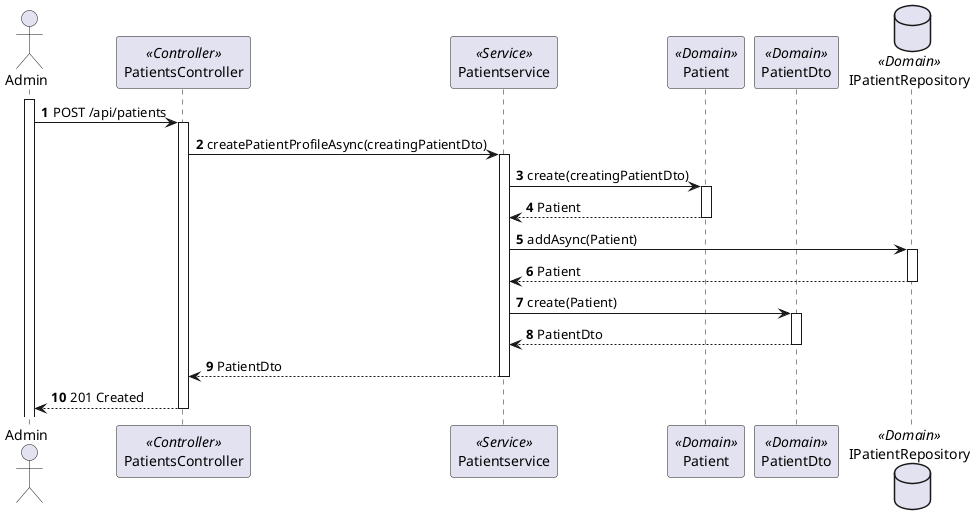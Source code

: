 @startuml process-view-2
autonumber

actor "Admin" as ADM
participant "PatientsController" as Controller <<Controller>>
participant "Patientservice" as Service <<Service>>
participant "Patient" as Patient <<Domain>>
participant "PatientDto" as PatientDto <<Domain>>
database "IPatientRepository" as PatientRepository <<Domain>>

activate ADM
ADM-> Controller : POST /api/patients
activate Controller
    Controller -> Service : createPatientProfileAsync(creatingPatientDto)
    activate Service
        Service -> Patient : create(creatingPatientDto)
        activate Patient
            Patient --> Service : Patient
        deactivate Patient
        Service -> PatientRepository : addAsync(Patient)
            activate PatientRepository
            PatientRepository --> Service : Patient
            deactivate PatientRepository
        Service -> PatientDto : create(Patient)
        activate PatientDto
            PatientDto --> Service : PatientDto
        deactivate PatientDto
        Service --> Controller : PatientDto
    deactivate Service
    ADM<-- Controller : 201 Created
deactivate Controller

@enduml